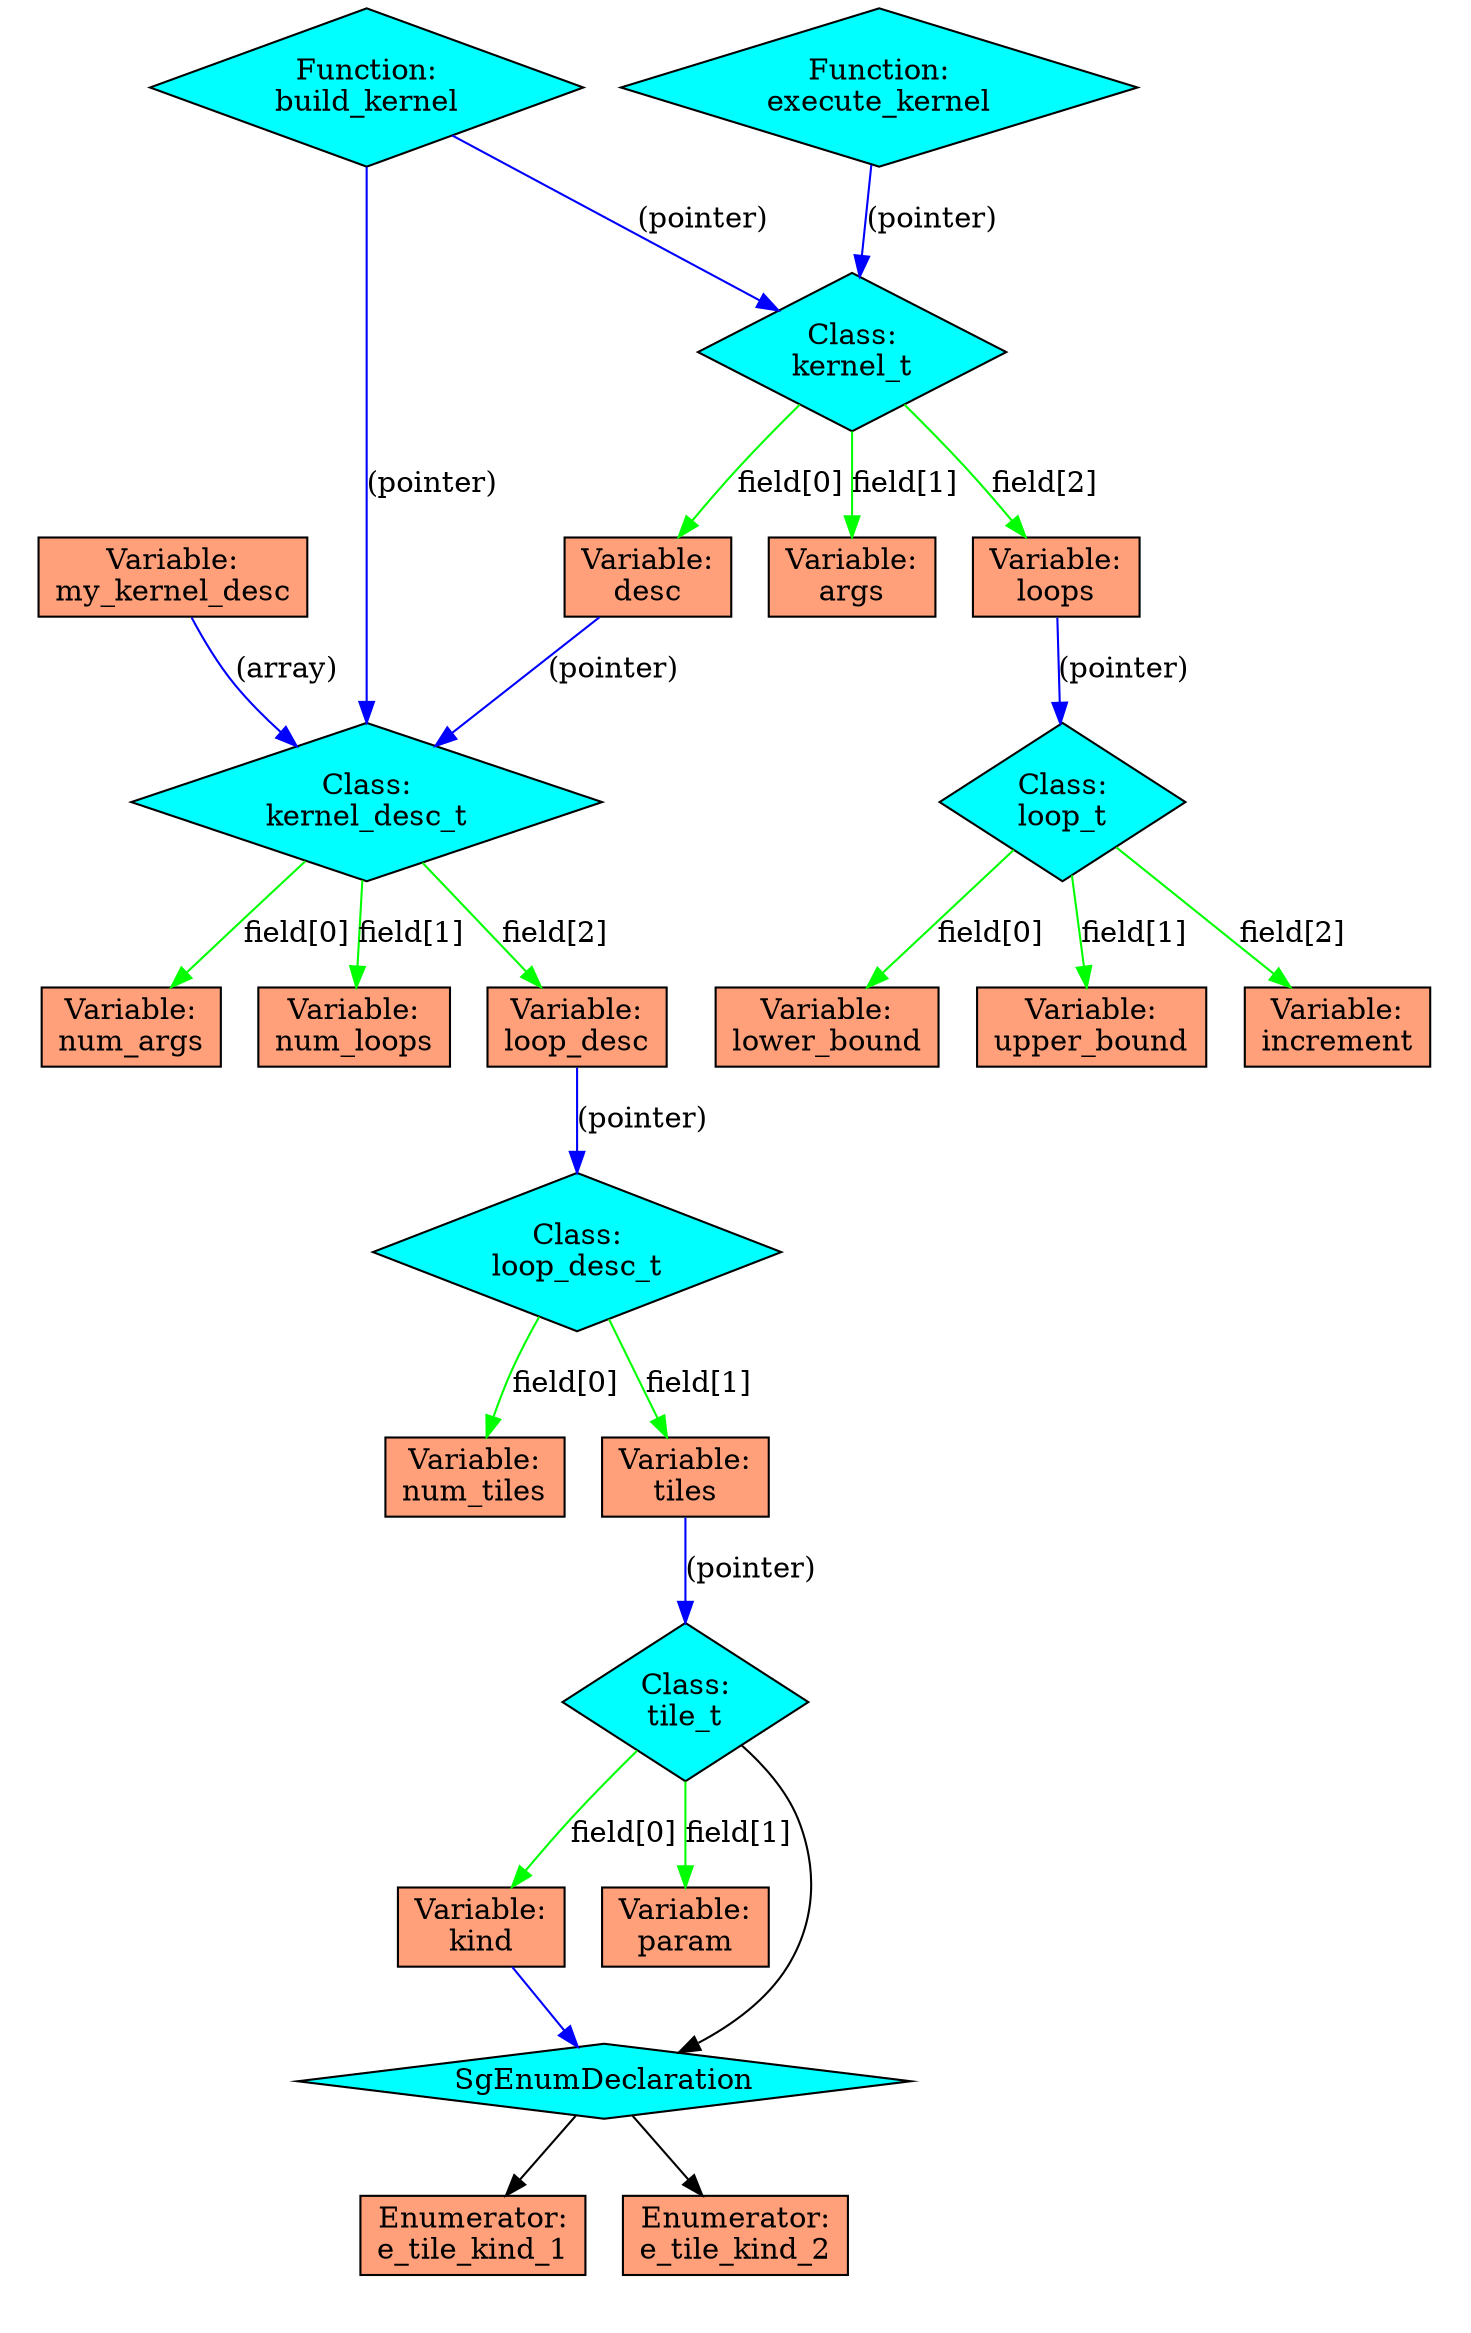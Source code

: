 digraph graph_model_0x15dc4d0 {
  label="";
  color=black;
//  subgraph cluster_file_0x2b2807cee3a0_0x173fcf0 {
//    label="kernel.h";
//    color=black;
    node_0x2b2807dfe910 [label="Variable:\nmy_kernel_desc", shape=box, color="black", style=filled, fillcolor=lightsalmon];
    subgraph cluster_decl_0x2b2807f1b238_0x173fe60 {
      label="";
      color=white;
      node_0x2b2807dfdf10 [label="Variable:\nnum_args", shape=box, color="black", style=filled, fillcolor=lightsalmon];
      node_0x2b2807dfe050 [label="Variable:\nnum_loops", shape=box, color="black", style=filled, fillcolor=lightsalmon];
      node_0x2b2807dfe190 [label="Variable:\nloop_desc", shape=box, color="black", style=filled, fillcolor=lightsalmon];
      node_0x2b2807f1b238 [label="Class:\nkernel_desc_t", shape=diamond, color="black", style=filled, fillcolor=cyan];
    }
    subgraph cluster_decl_0x2b2807f1ba00_0x1637c90 {
      label="";
      color=white;
      node_0x2b2807dfe2d0 [label="Variable:\ndesc", shape=box, color="black", style=filled, fillcolor=lightsalmon];
      node_0x2b2807dfe410 [label="Variable:\nargs", shape=box, color="black", style=filled, fillcolor=lightsalmon];
      node_0x2b2807dfe550 [label="Variable:\nloops", shape=box, color="black", style=filled, fillcolor=lightsalmon];
      node_0x2b2807f1ba00 [label="Class:\nkernel_t", shape=diamond, color="black", style=filled, fillcolor=cyan];
    }
    node_0x2b2808184010 [label="Function:\nbuild_kernel", shape=diamond, color="black", style=filled, fillcolor=cyan];
    node_0x2b28081843c8 [label="Function:\nexecute_kernel", shape=diamond, color="black", style=filled, fillcolor=cyan];
//  }
//  subgraph cluster_file_0x2b2807cee1d8_0x15934f0 {
//    label="loop.h";
//    color=black;
    subgraph cluster_decl_0x2b2807f1a2a8_0x168a3b0 {
      label="";
      color=white;
      node_0x2b2807dfd510 [label="Variable:\nkind", shape=box, color="black", style=filled, fillcolor=lightsalmon];
      node_0x2b2807dfd650 [label="Variable:\nparam", shape=box, color="black", style=filled, fillcolor=lightsalmon];
      node_0x2b2807f1a2a8 [label="Class:\ntile_t", shape=diamond, color="black", style=filled, fillcolor=cyan];
      subgraph cluster_decl_0x2b2808006010_0x1591ee0 {
        label="";
        color=white;
        node_0x2b2807dfd290 [label="Enumerator:\ne_tile_kind_1", shape=box, color="black", style=filled, fillcolor=lightsalmon];
        node_0x2b2807dfd3d0 [label="Enumerator:\ne_tile_kind_2", shape=box, color="black", style=filled, fillcolor=lightsalmon];
        node_0x2b2808006010 [label="SgEnumDeclaration", shape=diamond, color="black", style=filled, fillcolor=cyan];
      }
    }
    subgraph cluster_decl_0x2b2807f1a7d8_0x168b750 {
      label="";
      color=white;
      node_0x2b2807dfd790 [label="Variable:\nnum_tiles", shape=box, color="black", style=filled, fillcolor=lightsalmon];
      node_0x2b2807dfd8d0 [label="Variable:\ntiles", shape=box, color="black", style=filled, fillcolor=lightsalmon];
      node_0x2b2807f1a7d8 [label="Class:\nloop_desc_t", shape=diamond, color="black", style=filled, fillcolor=cyan];
    }
    subgraph cluster_decl_0x2b2807f1ad08_0x168a670 {
      label="";
      color=white;
      node_0x2b2807dfda10 [label="Variable:\nlower_bound", shape=box, color="black", style=filled, fillcolor=lightsalmon];
      node_0x2b2807dfdb50 [label="Variable:\nupper_bound", shape=box, color="black", style=filled, fillcolor=lightsalmon];
      node_0x2b2807dfdc90 [label="Variable:\nincrement", shape=box, color="black", style=filled, fillcolor=lightsalmon];
      node_0x2b2807f1ad08 [label="Class:\nloop_t", shape=diamond, color="black", style=filled, fillcolor=cyan];
    }
//  }

  node_0x2b2807f1a2a8 -> node_0x2b2808006010 [label="", color="black", constraint="true"];
  node_0x2b2808006010 -> node_0x2b2807dfd290 [label="", color="black", constraint="true"];
  node_0x2b2808006010 -> node_0x2b2807dfd3d0 [label="", color="black", constraint="true"];

  node_0x2b2807f1a2a8 -> node_0x2b2807dfd510 [label="field[0]", color="green", constraint="true"];
  node_0x2b2807f1a2a8 -> node_0x2b2807dfd650 [label="field[1]", color="green", constraint="true"];
  node_0x2b2807f1a7d8 -> node_0x2b2807dfd790 [label="field[0]", color="green", constraint="true"];
  node_0x2b2807f1a7d8 -> node_0x2b2807dfd8d0 [label="field[1]", color="green", constraint="true"];
  node_0x2b2807f1ad08 -> node_0x2b2807dfda10 [label="field[0]", color="green", constraint="true"];
  node_0x2b2807f1ad08 -> node_0x2b2807dfdb50 [label="field[1]", color="green", constraint="true"];
  node_0x2b2807f1ad08 -> node_0x2b2807dfdc90 [label="field[2]", color="green", constraint="true"];
  node_0x2b2807f1b238 -> node_0x2b2807dfdf10 [label="field[0]", color="green", constraint="true"];
  node_0x2b2807f1b238 -> node_0x2b2807dfe050 [label="field[1]", color="green", constraint="true"];
  node_0x2b2807f1b238 -> node_0x2b2807dfe190 [label="field[2]", color="green", constraint="true"];
  node_0x2b2807f1ba00 -> node_0x2b2807dfe2d0 [label="field[0]", color="green", constraint="true"];
  node_0x2b2807f1ba00 -> node_0x2b2807dfe410 [label="field[1]", color="green", constraint="true"];
  node_0x2b2807f1ba00 -> node_0x2b2807dfe550 [label="field[2]", color="green", constraint="true"];

  node_0x2b2807dfd510 -> node_0x2b2808006010 [label="",          color="blue", constraint="true"];
  node_0x2b2807dfd8d0 -> node_0x2b2807f1a2a8 [label="(pointer)", color="blue", constraint="true"];
  node_0x2b2807dfe190 -> node_0x2b2807f1a7d8 [label="(pointer)", color="blue", constraint="true"];
  node_0x2b2807dfe2d0 -> node_0x2b2807f1b238 [label="(pointer)", color="blue", constraint="true"];
  node_0x2b2807dfe550 -> node_0x2b2807f1ad08 [label="(pointer)", color="blue", constraint="true"];
  node_0x2b2807dfe910 -> node_0x2b2807f1b238 [label="(array)",   color="blue", constraint="true"];
  node_0x2b2808184010 -> node_0x2b2807f1b238 [label="(pointer)", color="blue", constraint="true"];
  node_0x2b2808184010 -> node_0x2b2807f1ba00 [label="(pointer)", color="blue", constraint="true"];
  node_0x2b28081843c8 -> node_0x2b2807f1ba00 [label="(pointer)", color="blue", constraint="true"];
}
